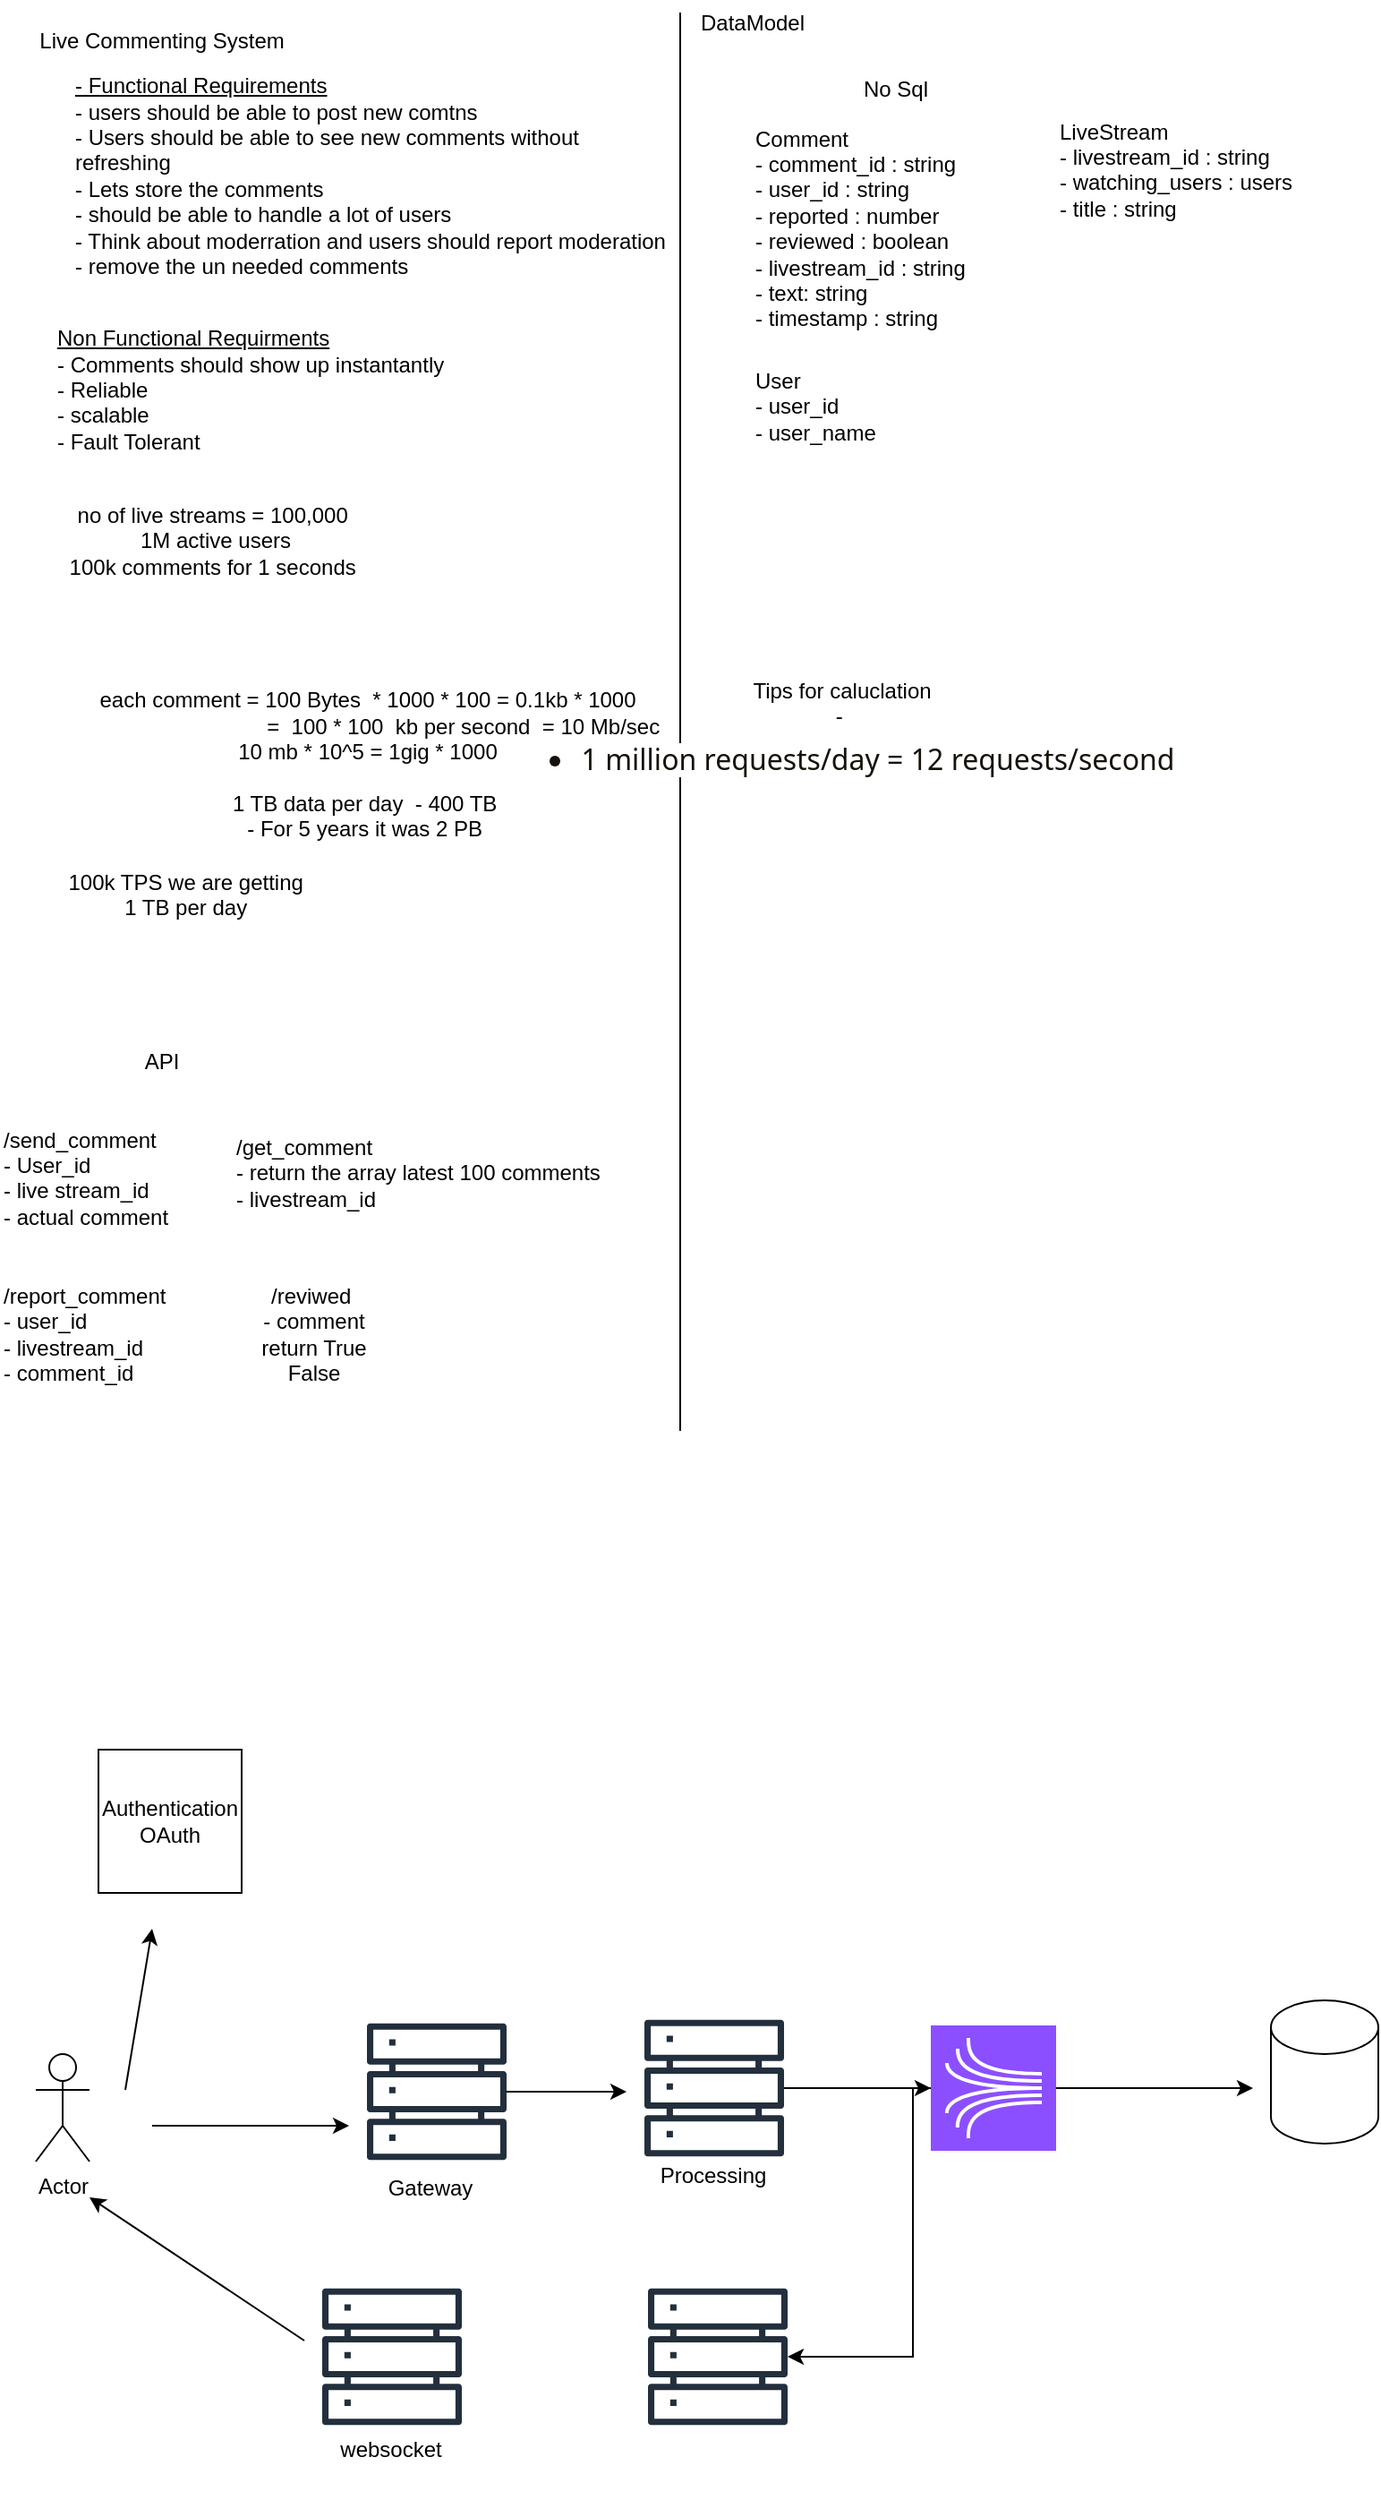 <mxfile version="26.1.0">
  <diagram name="Page-1" id="kxJl0_MOcjqdHjIVECrp">
    <mxGraphModel dx="1854" dy="801" grid="1" gridSize="10" guides="1" tooltips="1" connect="1" arrows="1" fold="1" page="1" pageScale="1" pageWidth="850" pageHeight="1100" math="0" shadow="0">
      <root>
        <mxCell id="0" />
        <mxCell id="1" parent="0" />
        <mxCell id="1UQz_bt7iV97tCaEum5L-1" value="Live Commenting System&lt;div&gt;&lt;br&gt;&lt;/div&gt;" style="text;html=1;align=center;verticalAlign=middle;resizable=0;points=[];autosize=1;strokeColor=none;fillColor=none;" vertex="1" parent="1">
          <mxGeometry x="-10" y="13" width="160" height="40" as="geometry" />
        </mxCell>
        <mxCell id="1UQz_bt7iV97tCaEum5L-3" value="&lt;u&gt;- Functional Requirements&lt;/u&gt;&lt;div&gt;&lt;span style=&quot;background-color: transparent; color: light-dark(rgb(0, 0, 0), rgb(255, 255, 255));&quot;&gt;- users should be able to post new comtns&lt;/span&gt;&lt;/div&gt;&lt;div&gt;&lt;span style=&quot;background-color: transparent; color: light-dark(rgb(0, 0, 0), rgb(255, 255, 255));&quot;&gt;- Users should be able to see new comments without&amp;nbsp;&lt;/span&gt;&lt;/div&gt;&lt;div&gt;&lt;span style=&quot;background-color: transparent; color: light-dark(rgb(0, 0, 0), rgb(255, 255, 255));&quot;&gt;refreshing&lt;/span&gt;&lt;/div&gt;&lt;div&gt;- Lets store the comments&lt;/div&gt;&lt;div&gt;&lt;span style=&quot;background-color: transparent; color: light-dark(rgb(0, 0, 0), rgb(255, 255, 255));&quot;&gt;- should be able to handle a lot of users&amp;nbsp;&lt;/span&gt;&lt;/div&gt;&lt;div&gt;&lt;span style=&quot;background-color: transparent; color: light-dark(rgb(0, 0, 0), rgb(255, 255, 255));&quot;&gt;- Think about moderration and users should report moderation&lt;/span&gt;&lt;/div&gt;&lt;div&gt;&lt;span style=&quot;background-color: transparent; color: light-dark(rgb(0, 0, 0), rgb(255, 255, 255));&quot;&gt;- remove the un needed comments&amp;nbsp;&lt;/span&gt;&lt;/div&gt;&lt;div&gt;&lt;span style=&quot;background-color: transparent; color: light-dark(rgb(0, 0, 0), rgb(255, 255, 255));&quot;&gt;&lt;br&gt;&lt;/span&gt;&lt;/div&gt;&lt;div&gt;&lt;span style=&quot;background-color: transparent; color: light-dark(rgb(0, 0, 0), rgb(255, 255, 255));&quot;&gt;&lt;br&gt;&lt;/span&gt;&lt;/div&gt;&lt;div&gt;&lt;span style=&quot;background-color: transparent; color: light-dark(rgb(0, 0, 0), rgb(255, 255, 255));&quot;&gt;&lt;br&gt;&lt;/span&gt;&lt;/div&gt;&lt;div&gt;&lt;span style=&quot;background-color: transparent; color: light-dark(rgb(0, 0, 0), rgb(255, 255, 255));&quot;&gt;&amp;nbsp;&lt;/span&gt;&lt;/div&gt;" style="text;html=1;align=left;verticalAlign=middle;resizable=0;points=[];autosize=1;strokeColor=none;fillColor=none;" vertex="1" parent="1">
          <mxGeometry x="20" y="35" width="350" height="190" as="geometry" />
        </mxCell>
        <mxCell id="1UQz_bt7iV97tCaEum5L-5" value="&lt;u&gt;Non Functional Requirments&lt;/u&gt;&lt;div&gt;- Comments should show up instantantly&amp;nbsp;&lt;/div&gt;&lt;div&gt;- Reliable&amp;nbsp;&lt;/div&gt;&lt;div&gt;- scalable&lt;/div&gt;&lt;div&gt;- Fault Tolerant&lt;/div&gt;&lt;div&gt;&lt;br&gt;&lt;/div&gt;&lt;div&gt;&lt;br&gt;&lt;/div&gt;" style="text;html=1;align=left;verticalAlign=middle;resizable=0;points=[];autosize=1;strokeColor=none;fillColor=none;" vertex="1" parent="1">
          <mxGeometry x="10" y="180" width="240" height="110" as="geometry" />
        </mxCell>
        <mxCell id="1UQz_bt7iV97tCaEum5L-7" value="no of live streams = 100,000&amp;nbsp;&lt;div&gt;1M active users&lt;/div&gt;&lt;div&gt;100k comments for 1 seconds&amp;nbsp;&lt;/div&gt;" style="text;html=1;align=center;verticalAlign=middle;resizable=0;points=[];autosize=1;strokeColor=none;fillColor=none;" vertex="1" parent="1">
          <mxGeometry x="5" y="275" width="190" height="60" as="geometry" />
        </mxCell>
        <mxCell id="1UQz_bt7iV97tCaEum5L-8" value="each comment = 100 Bytes&amp;nbsp; * 1000 * 100 = 0.1kb * 1000&lt;div&gt;&lt;span style=&quot;white-space: pre;&quot;&gt;&#x9;&lt;/span&gt;&lt;span style=&quot;white-space: pre;&quot;&gt;&#x9;&lt;/span&gt;&lt;span style=&quot;white-space: pre;&quot;&gt;&#x9;&lt;/span&gt;&lt;span style=&quot;white-space: pre;&quot;&gt;&#x9;&lt;/span&gt;=&amp;nbsp; 100 * 100&amp;nbsp; kb per second&amp;nbsp; = 10 Mb/sec&lt;/div&gt;&lt;div&gt;10 mb * 10^5 = 1gig * 1000&lt;/div&gt;&lt;div&gt;&lt;br&gt;&lt;/div&gt;&lt;div&gt;1 TB data per day&amp;nbsp; - 400 TB&amp;nbsp;&lt;/div&gt;&lt;div&gt;- For 5 years it was 2 PB&amp;nbsp;&lt;/div&gt;" style="text;html=1;align=center;verticalAlign=middle;resizable=0;points=[];autosize=1;strokeColor=none;fillColor=none;" vertex="1" parent="1">
          <mxGeometry x="10" y="380" width="350" height="100" as="geometry" />
        </mxCell>
        <mxCell id="1UQz_bt7iV97tCaEum5L-9" value="100k TPS we are getting&amp;nbsp;&lt;div&gt;1 TB per day&amp;nbsp;&lt;/div&gt;&lt;div&gt;&lt;br&gt;&lt;/div&gt;" style="text;html=1;align=center;verticalAlign=middle;resizable=0;points=[];autosize=1;strokeColor=none;fillColor=none;" vertex="1" parent="1">
          <mxGeometry x="5" y="480" width="160" height="60" as="geometry" />
        </mxCell>
        <mxCell id="1UQz_bt7iV97tCaEum5L-10" value="API&lt;div&gt;&lt;br&gt;&lt;/div&gt;" style="text;html=1;align=center;verticalAlign=middle;resizable=0;points=[];autosize=1;strokeColor=none;fillColor=none;" vertex="1" parent="1">
          <mxGeometry x="50" y="583" width="40" height="40" as="geometry" />
        </mxCell>
        <mxCell id="1UQz_bt7iV97tCaEum5L-11" value="/send_comment&lt;div&gt;- User_id&lt;/div&gt;&lt;div&gt;- live stream_id&lt;/div&gt;&lt;div&gt;- actual comment&amp;nbsp;&lt;/div&gt;&lt;div&gt;&lt;br&gt;&lt;/div&gt;" style="text;html=1;align=left;verticalAlign=middle;resizable=0;points=[];autosize=1;strokeColor=none;fillColor=none;" vertex="1" parent="1">
          <mxGeometry x="-20" y="623" width="120" height="90" as="geometry" />
        </mxCell>
        <mxCell id="1UQz_bt7iV97tCaEum5L-12" value="/get_comment&lt;div&gt;- return the array latest 100 comments&amp;nbsp;&lt;/div&gt;&lt;div&gt;- livestream_id&lt;/div&gt;" style="text;html=1;align=left;verticalAlign=middle;resizable=0;points=[];autosize=1;strokeColor=none;fillColor=none;" vertex="1" parent="1">
          <mxGeometry x="110" y="628" width="230" height="60" as="geometry" />
        </mxCell>
        <mxCell id="1UQz_bt7iV97tCaEum5L-13" value="/report_comment&lt;div&gt;- user_id&lt;/div&gt;&lt;div&gt;- livestream_id&lt;/div&gt;&lt;div&gt;- comment_id&lt;/div&gt;" style="text;html=1;align=left;verticalAlign=middle;resizable=0;points=[];autosize=1;strokeColor=none;fillColor=none;" vertex="1" parent="1">
          <mxGeometry x="-20" y="713" width="110" height="70" as="geometry" />
        </mxCell>
        <mxCell id="1UQz_bt7iV97tCaEum5L-14" value="/reviwed&amp;nbsp;&lt;div&gt;- comment&lt;/div&gt;&lt;div&gt;return True&lt;/div&gt;&lt;div&gt;False&lt;/div&gt;" style="text;html=1;align=center;verticalAlign=middle;resizable=0;points=[];autosize=1;strokeColor=none;fillColor=none;" vertex="1" parent="1">
          <mxGeometry x="115" y="713" width="80" height="70" as="geometry" />
        </mxCell>
        <mxCell id="1UQz_bt7iV97tCaEum5L-15" value="No Sql" style="text;html=1;align=center;verticalAlign=middle;resizable=0;points=[];autosize=1;strokeColor=none;fillColor=none;" vertex="1" parent="1">
          <mxGeometry x="450" y="38" width="60" height="30" as="geometry" />
        </mxCell>
        <mxCell id="1UQz_bt7iV97tCaEum5L-16" value="Comment&lt;div&gt;- comment_id : string&lt;/div&gt;&lt;div&gt;- user_id : string&amp;nbsp;&lt;/div&gt;&lt;div&gt;- reported : number&amp;nbsp;&lt;/div&gt;&lt;div&gt;- reviewed : boolean&amp;nbsp;&lt;/div&gt;&lt;div&gt;- livestream_id : string&amp;nbsp;&lt;/div&gt;&lt;div&gt;- text: string&amp;nbsp;&lt;/div&gt;&lt;div&gt;- timestamp : string&lt;/div&gt;&lt;div&gt;&lt;br&gt;&lt;/div&gt;&lt;div&gt;&lt;br&gt;&lt;/div&gt;" style="text;html=1;align=left;verticalAlign=middle;resizable=0;points=[];autosize=1;strokeColor=none;fillColor=none;" vertex="1" parent="1">
          <mxGeometry x="400" y="65" width="140" height="160" as="geometry" />
        </mxCell>
        <mxCell id="1UQz_bt7iV97tCaEum5L-17" value="LiveStream&lt;div&gt;- livestream_id : string&lt;/div&gt;&lt;div&gt;- watching_users : users&lt;/div&gt;&lt;div&gt;- title : string&lt;/div&gt;&lt;div&gt;&lt;br&gt;&lt;/div&gt;" style="text;html=1;align=left;verticalAlign=middle;resizable=0;points=[];autosize=1;strokeColor=none;fillColor=none;" vertex="1" parent="1">
          <mxGeometry x="570" y="60" width="150" height="90" as="geometry" />
        </mxCell>
        <mxCell id="1UQz_bt7iV97tCaEum5L-18" value="User&lt;div&gt;- user_id&lt;/div&gt;&lt;div&gt;- user_name&lt;/div&gt;" style="text;html=1;align=left;verticalAlign=middle;resizable=0;points=[];autosize=1;strokeColor=none;fillColor=none;" vertex="1" parent="1">
          <mxGeometry x="400" y="200" width="90" height="60" as="geometry" />
        </mxCell>
        <mxCell id="1UQz_bt7iV97tCaEum5L-19" value="" style="endArrow=none;html=1;rounded=0;" edge="1" parent="1">
          <mxGeometry width="50" height="50" relative="1" as="geometry">
            <mxPoint x="360" y="802" as="sourcePoint" />
            <mxPoint x="360" y="10" as="targetPoint" />
          </mxGeometry>
        </mxCell>
        <mxCell id="1UQz_bt7iV97tCaEum5L-20" value="DataModel&lt;div&gt;&lt;br&gt;&lt;/div&gt;" style="text;html=1;align=center;verticalAlign=middle;resizable=0;points=[];autosize=1;strokeColor=none;fillColor=none;" vertex="1" parent="1">
          <mxGeometry x="360" y="3" width="80" height="40" as="geometry" />
        </mxCell>
        <mxCell id="1UQz_bt7iV97tCaEum5L-22" value="Actor" style="shape=umlActor;verticalLabelPosition=bottom;verticalAlign=top;html=1;outlineConnect=0;" vertex="1" parent="1">
          <mxGeometry y="1150" width="30" height="60" as="geometry" />
        </mxCell>
        <mxCell id="1UQz_bt7iV97tCaEum5L-23" value="" style="endArrow=classic;html=1;rounded=0;entryX=0.5;entryY=1;entryDx=0;entryDy=0;" edge="1" parent="1">
          <mxGeometry width="50" height="50" relative="1" as="geometry">
            <mxPoint x="50" y="1170" as="sourcePoint" />
            <mxPoint x="65" y="1080" as="targetPoint" />
          </mxGeometry>
        </mxCell>
        <mxCell id="1UQz_bt7iV97tCaEum5L-24" value="Authentication&lt;div&gt;OAuth&lt;/div&gt;" style="whiteSpace=wrap;html=1;aspect=fixed;" vertex="1" parent="1">
          <mxGeometry x="35" y="980" width="80" height="80" as="geometry" />
        </mxCell>
        <mxCell id="1UQz_bt7iV97tCaEum5L-25" value="" style="endArrow=classic;html=1;rounded=0;" edge="1" parent="1">
          <mxGeometry width="50" height="50" relative="1" as="geometry">
            <mxPoint x="65" y="1190" as="sourcePoint" />
            <mxPoint x="175" y="1190" as="targetPoint" />
          </mxGeometry>
        </mxCell>
        <mxCell id="1UQz_bt7iV97tCaEum5L-28" value="" style="sketch=0;outlineConnect=0;fontColor=#232F3E;gradientColor=none;fillColor=#232F3D;strokeColor=none;dashed=0;verticalLabelPosition=bottom;verticalAlign=top;align=center;html=1;fontSize=12;fontStyle=0;aspect=fixed;pointerEvents=1;shape=mxgraph.aws4.servers;" vertex="1" parent="1">
          <mxGeometry x="160" y="1280" width="78" height="78" as="geometry" />
        </mxCell>
        <mxCell id="1UQz_bt7iV97tCaEum5L-36" style="edgeStyle=orthogonalEdgeStyle;rounded=0;orthogonalLoop=1;jettySize=auto;html=1;" edge="1" parent="1" source="1UQz_bt7iV97tCaEum5L-29">
          <mxGeometry relative="1" as="geometry">
            <mxPoint x="330" y="1171" as="targetPoint" />
          </mxGeometry>
        </mxCell>
        <mxCell id="1UQz_bt7iV97tCaEum5L-29" value="" style="sketch=0;outlineConnect=0;fontColor=#232F3E;gradientColor=none;fillColor=#232F3D;strokeColor=none;dashed=0;verticalLabelPosition=bottom;verticalAlign=top;align=center;html=1;fontSize=12;fontStyle=0;aspect=fixed;pointerEvents=1;shape=mxgraph.aws4.servers;" vertex="1" parent="1">
          <mxGeometry x="185" y="1132" width="78" height="78" as="geometry" />
        </mxCell>
        <mxCell id="1UQz_bt7iV97tCaEum5L-30" value="Gateway" style="text;html=1;align=center;verticalAlign=middle;resizable=0;points=[];autosize=1;strokeColor=none;fillColor=none;" vertex="1" parent="1">
          <mxGeometry x="185" y="1210" width="70" height="30" as="geometry" />
        </mxCell>
        <mxCell id="1UQz_bt7iV97tCaEum5L-32" value="" style="endArrow=classic;html=1;rounded=0;" edge="1" parent="1">
          <mxGeometry width="50" height="50" relative="1" as="geometry">
            <mxPoint x="150" y="1310" as="sourcePoint" />
            <mxPoint x="30" y="1230" as="targetPoint" />
          </mxGeometry>
        </mxCell>
        <mxCell id="1UQz_bt7iV97tCaEum5L-33" value="websocket&lt;div&gt;&lt;br&gt;&lt;/div&gt;" style="text;html=1;align=center;verticalAlign=middle;resizable=0;points=[];autosize=1;strokeColor=none;fillColor=none;" vertex="1" parent="1">
          <mxGeometry x="158" y="1358" width="80" height="40" as="geometry" />
        </mxCell>
        <mxCell id="1UQz_bt7iV97tCaEum5L-44" style="edgeStyle=orthogonalEdgeStyle;rounded=0;orthogonalLoop=1;jettySize=auto;html=1;" edge="1" parent="1" source="1UQz_bt7iV97tCaEum5L-34" target="1UQz_bt7iV97tCaEum5L-38">
          <mxGeometry relative="1" as="geometry" />
        </mxCell>
        <mxCell id="1UQz_bt7iV97tCaEum5L-34" value="" style="sketch=0;outlineConnect=0;fontColor=#232F3E;gradientColor=none;fillColor=#232F3D;strokeColor=none;dashed=0;verticalLabelPosition=bottom;verticalAlign=top;align=center;html=1;fontSize=12;fontStyle=0;aspect=fixed;pointerEvents=1;shape=mxgraph.aws4.servers;" vertex="1" parent="1">
          <mxGeometry x="340" y="1130" width="78" height="78" as="geometry" />
        </mxCell>
        <mxCell id="1UQz_bt7iV97tCaEum5L-35" value="Processing&lt;div&gt;&lt;br&gt;&lt;/div&gt;" style="text;html=1;align=center;verticalAlign=middle;resizable=0;points=[];autosize=1;strokeColor=none;fillColor=none;" vertex="1" parent="1">
          <mxGeometry x="338" y="1205" width="80" height="40" as="geometry" />
        </mxCell>
        <mxCell id="1UQz_bt7iV97tCaEum5L-37" value="" style="sketch=0;outlineConnect=0;fontColor=#232F3E;gradientColor=none;fillColor=#232F3D;strokeColor=none;dashed=0;verticalLabelPosition=bottom;verticalAlign=top;align=center;html=1;fontSize=12;fontStyle=0;aspect=fixed;pointerEvents=1;shape=mxgraph.aws4.servers;" vertex="1" parent="1">
          <mxGeometry x="342" y="1280" width="78" height="78" as="geometry" />
        </mxCell>
        <mxCell id="1UQz_bt7iV97tCaEum5L-41" style="edgeStyle=orthogonalEdgeStyle;rounded=0;orthogonalLoop=1;jettySize=auto;html=1;" edge="1" parent="1" source="1UQz_bt7iV97tCaEum5L-38" target="1UQz_bt7iV97tCaEum5L-37">
          <mxGeometry relative="1" as="geometry">
            <Array as="points">
              <mxPoint x="490" y="1319" />
            </Array>
          </mxGeometry>
        </mxCell>
        <mxCell id="1UQz_bt7iV97tCaEum5L-45" style="edgeStyle=orthogonalEdgeStyle;rounded=0;orthogonalLoop=1;jettySize=auto;html=1;exitX=1;exitY=0.5;exitDx=0;exitDy=0;exitPerimeter=0;" edge="1" parent="1" source="1UQz_bt7iV97tCaEum5L-38">
          <mxGeometry relative="1" as="geometry">
            <mxPoint x="680" y="1169" as="targetPoint" />
          </mxGeometry>
        </mxCell>
        <mxCell id="1UQz_bt7iV97tCaEum5L-38" value="" style="sketch=0;points=[[0,0,0],[0.25,0,0],[0.5,0,0],[0.75,0,0],[1,0,0],[0,1,0],[0.25,1,0],[0.5,1,0],[0.75,1,0],[1,1,0],[0,0.25,0],[0,0.5,0],[0,0.75,0],[1,0.25,0],[1,0.5,0],[1,0.75,0]];outlineConnect=0;fontColor=#232F3E;fillColor=#8C4FFF;strokeColor=#ffffff;dashed=0;verticalLabelPosition=bottom;verticalAlign=top;align=center;html=1;fontSize=12;fontStyle=0;aspect=fixed;shape=mxgraph.aws4.resourceIcon;resIcon=mxgraph.aws4.kinesis;" vertex="1" parent="1">
          <mxGeometry x="500" y="1134" width="70" height="70" as="geometry" />
        </mxCell>
        <mxCell id="1UQz_bt7iV97tCaEum5L-43" value="" style="shape=cylinder3;whiteSpace=wrap;html=1;boundedLbl=1;backgroundOutline=1;size=15;" vertex="1" parent="1">
          <mxGeometry x="690" y="1120" width="60" height="80" as="geometry" />
        </mxCell>
        <mxCell id="1UQz_bt7iV97tCaEum5L-46" value="Tips for caluclation&lt;div&gt;-&amp;nbsp;&lt;/div&gt;&lt;ul style=&quot;margin: 0.5rem 0px; padding-left: 2.5rem; color: rgb(22, 18, 9); font-family: system-ui, -apple-system, &amp;quot;Segoe UI&amp;quot;, Roboto, Emoji, Helvetica, Arial, sans-serif; font-size: 16px; text-align: start; text-wrap-mode: wrap; background-color: rgb(255, 255, 255);&quot;&gt;&lt;li&gt;1 million requests/day = 12 requests/second&lt;/li&gt;&lt;/ul&gt;" style="text;html=1;align=center;verticalAlign=middle;resizable=0;points=[];autosize=1;strokeColor=none;fillColor=none;" vertex="1" parent="1">
          <mxGeometry x="260" y="373" width="380" height="80" as="geometry" />
        </mxCell>
      </root>
    </mxGraphModel>
  </diagram>
</mxfile>
